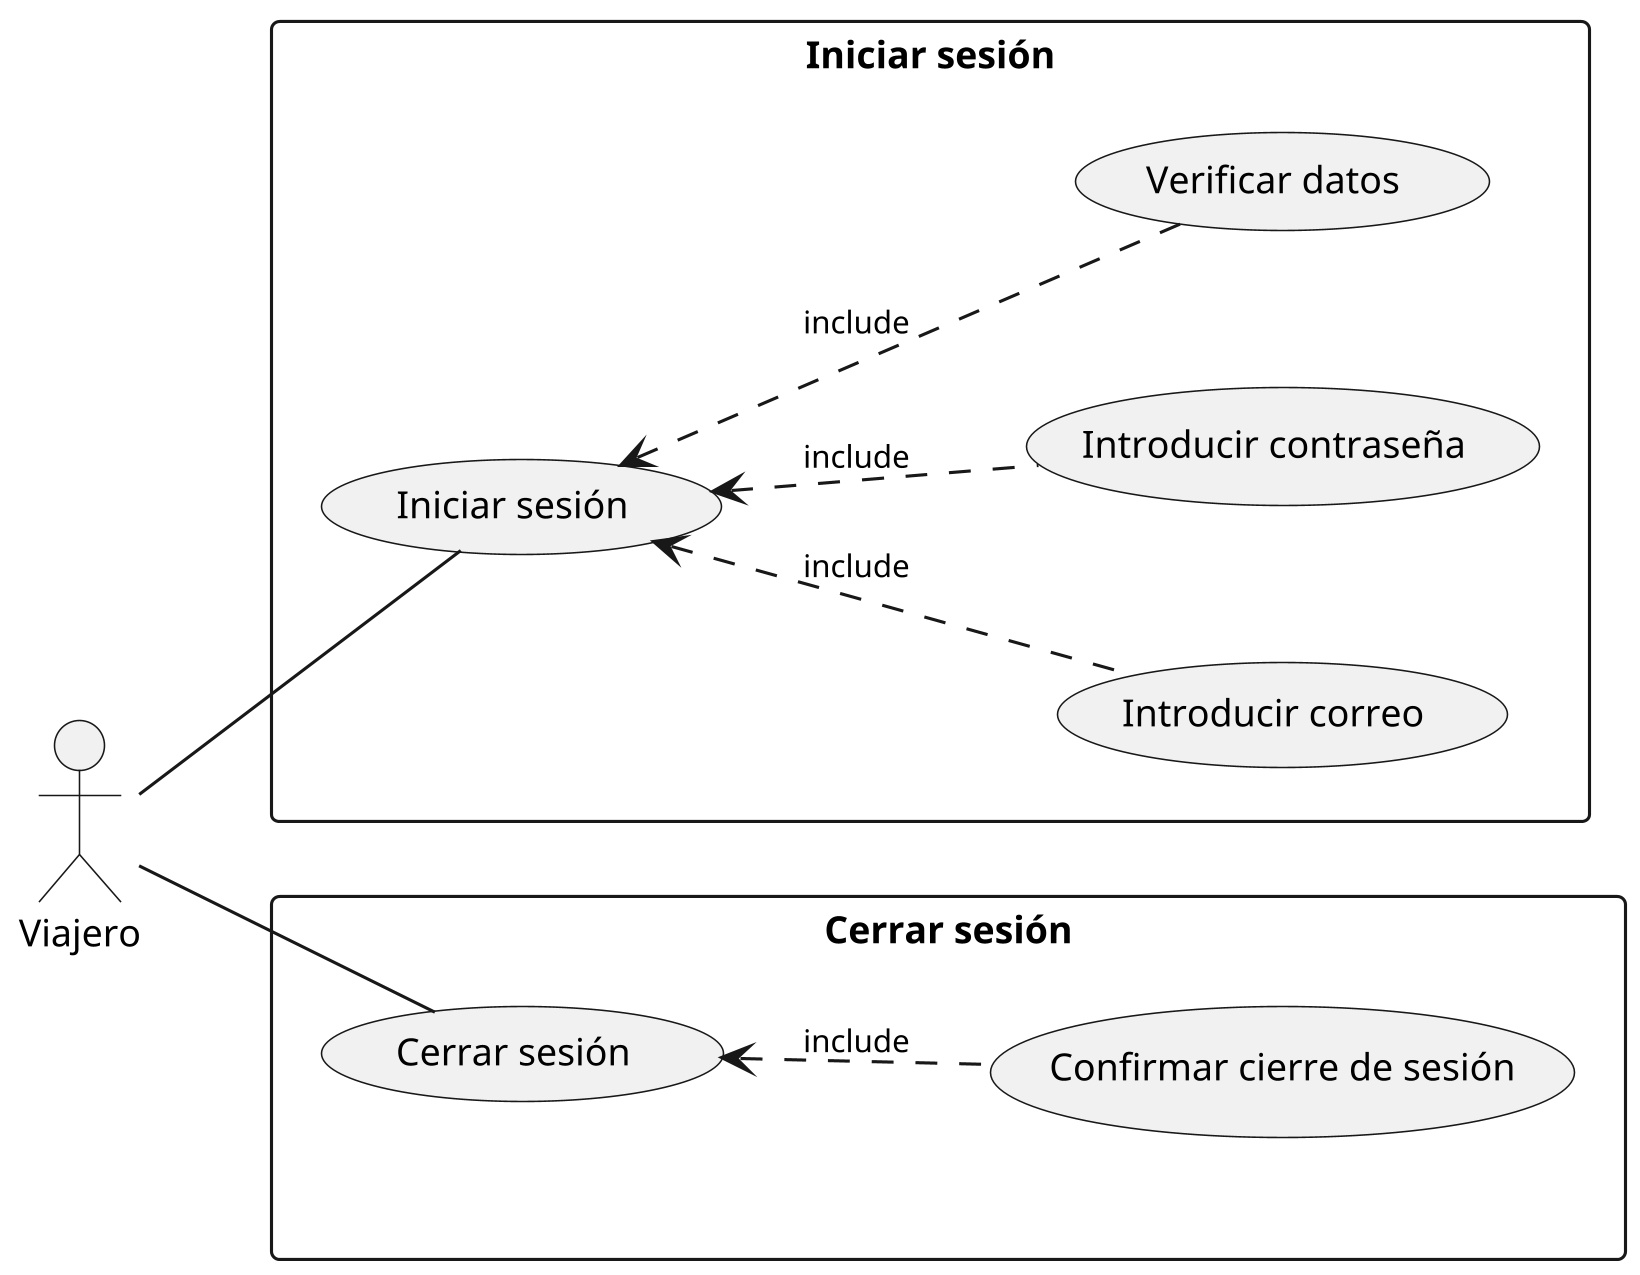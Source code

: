 @startuml
left to right direction

skinparam dpi 300
'skinparam linetype ortho
skinparam nodesep 50
skinparam ranksep 50

skinparam default{
 FontSize 12
}

skinparam arrowFontSize 10
skinparam classFontSize 14

skinparam arrowSize 10

'''

:V: as "Viajero"

rectangle "Iniciar sesión" {
   (Iniciar sesión) as iniciar_sesion

   V -- iniciar_sesion

   iniciar_sesion <.. (Introducir correo) : include
   iniciar_sesion <.. (Introducir contraseña) : include
   iniciar_sesion <.. (Verificar datos) : include
}

rectangle "Cerrar sesión" {
   (Cerrar sesión) as cerrar_sesion

   V -- cerrar_sesion

   cerrar_sesion <.. (Confirmar cierre de sesión) : include
}

@enduml
